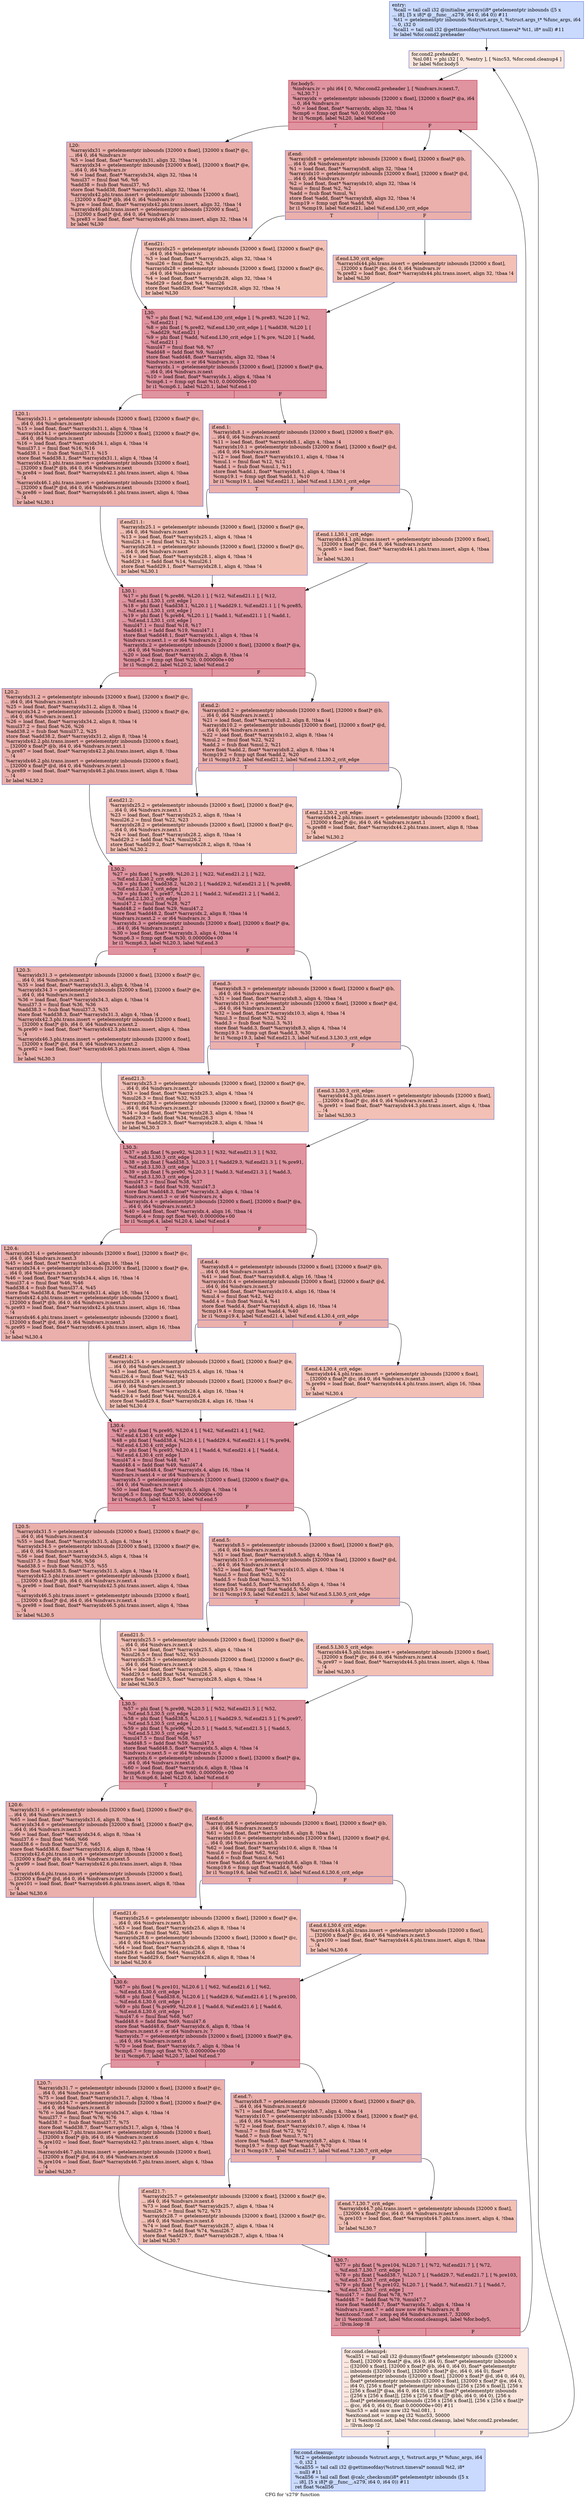digraph "CFG for 's279' function" {
	label="CFG for 's279' function";

	Node0x564c93b54bf0 [shape=record,color="#3d50c3ff", style=filled, fillcolor="#88abfd70",label="{entry:\l  %call = tail call i32 @initialise_arrays(i8* getelementptr inbounds ([5 x\l... i8], [5 x i8]* @__func__.s279, i64 0, i64 0)) #11\l  %t1 = getelementptr inbounds %struct.args_t, %struct.args_t* %func_args, i64\l... 0, i32 0\l  %call1 = tail call i32 @gettimeofday(%struct.timeval* %t1, i8* null) #11\l  br label %for.cond2.preheader\l}"];
	Node0x564c93b54bf0 -> Node0x564c93b55090;
	Node0x564c93b55090 [shape=record,color="#3d50c3ff", style=filled, fillcolor="#f3c7b170",label="{for.cond2.preheader:                              \l  %nl.081 = phi i32 [ 0, %entry ], [ %inc53, %for.cond.cleanup4 ]\l  br label %for.body5\l}"];
	Node0x564c93b55090 -> Node0x564c93b5d7f0;
	Node0x564c93b5d910 [shape=record,color="#3d50c3ff", style=filled, fillcolor="#88abfd70",label="{for.cond.cleanup:                                 \l  %t2 = getelementptr inbounds %struct.args_t, %struct.args_t* %func_args, i64\l... 0, i32 1\l  %call55 = tail call i32 @gettimeofday(%struct.timeval* nonnull %t2, i8*\l... null) #11\l  %call56 = tail call float @calc_checksum(i8* getelementptr inbounds ([5 x\l... i8], [5 x i8]* @__func__.s279, i64 0, i64 0)) #11\l  ret float %call56\l}"];
	Node0x564c93b551b0 [shape=record,color="#3d50c3ff", style=filled, fillcolor="#f3c7b170",label="{for.cond.cleanup4:                                \l  %call51 = tail call i32 @dummy(float* getelementptr inbounds ([32000 x\l... float], [32000 x float]* @a, i64 0, i64 0), float* getelementptr inbounds\l... ([32000 x float], [32000 x float]* @b, i64 0, i64 0), float* getelementptr\l... inbounds ([32000 x float], [32000 x float]* @c, i64 0, i64 0), float*\l... getelementptr inbounds ([32000 x float], [32000 x float]* @d, i64 0, i64 0),\l... float* getelementptr inbounds ([32000 x float], [32000 x float]* @e, i64 0,\l... i64 0), [256 x float]* getelementptr inbounds ([256 x [256 x float]], [256 x\l... [256 x float]]* @aa, i64 0, i64 0), [256 x float]* getelementptr inbounds\l... ([256 x [256 x float]], [256 x [256 x float]]* @bb, i64 0, i64 0), [256 x\l... float]* getelementptr inbounds ([256 x [256 x float]], [256 x [256 x float]]*\l... @cc, i64 0, i64 0), float 0.000000e+00) #11\l  %inc53 = add nuw nsw i32 %nl.081, 1\l  %exitcond.not = icmp eq i32 %inc53, 50000\l  br i1 %exitcond.not, label %for.cond.cleanup, label %for.cond2.preheader,\l... !llvm.loop !2\l|{<s0>T|<s1>F}}"];
	Node0x564c93b551b0:s0 -> Node0x564c93b5d910;
	Node0x564c93b551b0:s1 -> Node0x564c93b55090;
	Node0x564c93b5d7f0 [shape=record,color="#b70d28ff", style=filled, fillcolor="#b70d2870",label="{for.body5:                                        \l  %indvars.iv = phi i64 [ 0, %for.cond2.preheader ], [ %indvars.iv.next.7,\l... %L30.7 ]\l  %arrayidx = getelementptr inbounds [32000 x float], [32000 x float]* @a, i64\l... 0, i64 %indvars.iv\l  %0 = load float, float* %arrayidx, align 32, !tbaa !4\l  %cmp6 = fcmp ogt float %0, 0.000000e+00\l  br i1 %cmp6, label %L20, label %if.end\l|{<s0>T|<s1>F}}"];
	Node0x564c93b5d7f0:s0 -> Node0x564c93b5e640;
	Node0x564c93b5d7f0:s1 -> Node0x564c93b5e6b0;
	Node0x564c93b5e6b0 [shape=record,color="#3d50c3ff", style=filled, fillcolor="#d24b4070",label="{if.end:                                           \l  %arrayidx8 = getelementptr inbounds [32000 x float], [32000 x float]* @b,\l... i64 0, i64 %indvars.iv\l  %1 = load float, float* %arrayidx8, align 32, !tbaa !4\l  %arrayidx10 = getelementptr inbounds [32000 x float], [32000 x float]* @d,\l... i64 0, i64 %indvars.iv\l  %2 = load float, float* %arrayidx10, align 32, !tbaa !4\l  %mul = fmul float %2, %2\l  %add = fsub float %mul, %1\l  store float %add, float* %arrayidx8, align 32, !tbaa !4\l  %cmp19 = fcmp ugt float %add, %0\l  br i1 %cmp19, label %if.end21, label %if.end.L30_crit_edge\l|{<s0>T|<s1>F}}"];
	Node0x564c93b5e6b0:s0 -> Node0x564c93b5f0c0;
	Node0x564c93b5e6b0:s1 -> Node0x564c93b5f170;
	Node0x564c93b5f170 [shape=record,color="#3d50c3ff", style=filled, fillcolor="#e5705870",label="{if.end.L30_crit_edge:                             \l  %arrayidx44.phi.trans.insert = getelementptr inbounds [32000 x float],\l... [32000 x float]* @c, i64 0, i64 %indvars.iv\l  %.pre82 = load float, float* %arrayidx44.phi.trans.insert, align 32, !tbaa !4\l  br label %L30\l}"];
	Node0x564c93b5f170 -> Node0x564c93b5f520;
	Node0x564c93b5f0c0 [shape=record,color="#3d50c3ff", style=filled, fillcolor="#e5705870",label="{if.end21:                                         \l  %arrayidx25 = getelementptr inbounds [32000 x float], [32000 x float]* @e,\l... i64 0, i64 %indvars.iv\l  %3 = load float, float* %arrayidx25, align 32, !tbaa !4\l  %mul26 = fmul float %2, %3\l  %arrayidx28 = getelementptr inbounds [32000 x float], [32000 x float]* @c,\l... i64 0, i64 %indvars.iv\l  %4 = load float, float* %arrayidx28, align 32, !tbaa !4\l  %add29 = fadd float %4, %mul26\l  store float %add29, float* %arrayidx28, align 32, !tbaa !4\l  br label %L30\l}"];
	Node0x564c93b5f0c0 -> Node0x564c93b5f520;
	Node0x564c93b5e640 [shape=record,color="#3d50c3ff", style=filled, fillcolor="#d24b4070",label="{L20:                                              \l  %arrayidx31 = getelementptr inbounds [32000 x float], [32000 x float]* @c,\l... i64 0, i64 %indvars.iv\l  %5 = load float, float* %arrayidx31, align 32, !tbaa !4\l  %arrayidx34 = getelementptr inbounds [32000 x float], [32000 x float]* @e,\l... i64 0, i64 %indvars.iv\l  %6 = load float, float* %arrayidx34, align 32, !tbaa !4\l  %mul37 = fmul float %6, %6\l  %add38 = fsub float %mul37, %5\l  store float %add38, float* %arrayidx31, align 32, !tbaa !4\l  %arrayidx42.phi.trans.insert = getelementptr inbounds [32000 x float],\l... [32000 x float]* @b, i64 0, i64 %indvars.iv\l  %.pre = load float, float* %arrayidx42.phi.trans.insert, align 32, !tbaa !4\l  %arrayidx46.phi.trans.insert = getelementptr inbounds [32000 x float],\l... [32000 x float]* @d, i64 0, i64 %indvars.iv\l  %.pre83 = load float, float* %arrayidx46.phi.trans.insert, align 32, !tbaa !4\l  br label %L30\l}"];
	Node0x564c93b5e640 -> Node0x564c93b5f520;
	Node0x564c93b5f520 [shape=record,color="#b70d28ff", style=filled, fillcolor="#b70d2870",label="{L30:                                              \l  %7 = phi float [ %2, %if.end.L30_crit_edge ], [ %.pre83, %L20 ], [ %2,\l... %if.end21 ]\l  %8 = phi float [ %.pre82, %if.end.L30_crit_edge ], [ %add38, %L20 ], [\l... %add29, %if.end21 ]\l  %9 = phi float [ %add, %if.end.L30_crit_edge ], [ %.pre, %L20 ], [ %add,\l... %if.end21 ]\l  %mul47 = fmul float %8, %7\l  %add48 = fadd float %9, %mul47\l  store float %add48, float* %arrayidx, align 32, !tbaa !4\l  %indvars.iv.next = or i64 %indvars.iv, 1\l  %arrayidx.1 = getelementptr inbounds [32000 x float], [32000 x float]* @a,\l... i64 0, i64 %indvars.iv.next\l  %10 = load float, float* %arrayidx.1, align 4, !tbaa !4\l  %cmp6.1 = fcmp ogt float %10, 0.000000e+00\l  br i1 %cmp6.1, label %L20.1, label %if.end.1\l|{<s0>T|<s1>F}}"];
	Node0x564c93b5f520:s0 -> Node0x564c93b5ebd0;
	Node0x564c93b5f520:s1 -> Node0x564c93b5ec40;
	Node0x564c93b5ec40 [shape=record,color="#3d50c3ff", style=filled, fillcolor="#d24b4070",label="{if.end.1:                                         \l  %arrayidx8.1 = getelementptr inbounds [32000 x float], [32000 x float]* @b,\l... i64 0, i64 %indvars.iv.next\l  %11 = load float, float* %arrayidx8.1, align 4, !tbaa !4\l  %arrayidx10.1 = getelementptr inbounds [32000 x float], [32000 x float]* @d,\l... i64 0, i64 %indvars.iv.next\l  %12 = load float, float* %arrayidx10.1, align 4, !tbaa !4\l  %mul.1 = fmul float %12, %12\l  %add.1 = fsub float %mul.1, %11\l  store float %add.1, float* %arrayidx8.1, align 4, !tbaa !4\l  %cmp19.1 = fcmp ugt float %add.1, %10\l  br i1 %cmp19.1, label %if.end21.1, label %if.end.1.L30.1_crit_edge\l|{<s0>T|<s1>F}}"];
	Node0x564c93b5ec40:s0 -> Node0x564c93b61430;
	Node0x564c93b5ec40:s1 -> Node0x564c93b614e0;
	Node0x564c93b614e0 [shape=record,color="#3d50c3ff", style=filled, fillcolor="#e5705870",label="{if.end.1.L30.1_crit_edge:                         \l  %arrayidx44.1.phi.trans.insert = getelementptr inbounds [32000 x float],\l... [32000 x float]* @c, i64 0, i64 %indvars.iv.next\l  %.pre85 = load float, float* %arrayidx44.1.phi.trans.insert, align 4, !tbaa\l... !4\l  br label %L30.1\l}"];
	Node0x564c93b614e0 -> Node0x564c93b61840;
	Node0x564c93b61430 [shape=record,color="#3d50c3ff", style=filled, fillcolor="#e5705870",label="{if.end21.1:                                       \l  %arrayidx25.1 = getelementptr inbounds [32000 x float], [32000 x float]* @e,\l... i64 0, i64 %indvars.iv.next\l  %13 = load float, float* %arrayidx25.1, align 4, !tbaa !4\l  %mul26.1 = fmul float %12, %13\l  %arrayidx28.1 = getelementptr inbounds [32000 x float], [32000 x float]* @c,\l... i64 0, i64 %indvars.iv.next\l  %14 = load float, float* %arrayidx28.1, align 4, !tbaa !4\l  %add29.1 = fadd float %14, %mul26.1\l  store float %add29.1, float* %arrayidx28.1, align 4, !tbaa !4\l  br label %L30.1\l}"];
	Node0x564c93b61430 -> Node0x564c93b61840;
	Node0x564c93b5ebd0 [shape=record,color="#3d50c3ff", style=filled, fillcolor="#d24b4070",label="{L20.1:                                            \l  %arrayidx31.1 = getelementptr inbounds [32000 x float], [32000 x float]* @c,\l... i64 0, i64 %indvars.iv.next\l  %15 = load float, float* %arrayidx31.1, align 4, !tbaa !4\l  %arrayidx34.1 = getelementptr inbounds [32000 x float], [32000 x float]* @e,\l... i64 0, i64 %indvars.iv.next\l  %16 = load float, float* %arrayidx34.1, align 4, !tbaa !4\l  %mul37.1 = fmul float %16, %16\l  %add38.1 = fsub float %mul37.1, %15\l  store float %add38.1, float* %arrayidx31.1, align 4, !tbaa !4\l  %arrayidx42.1.phi.trans.insert = getelementptr inbounds [32000 x float],\l... [32000 x float]* @b, i64 0, i64 %indvars.iv.next\l  %.pre84 = load float, float* %arrayidx42.1.phi.trans.insert, align 4, !tbaa\l... !4\l  %arrayidx46.1.phi.trans.insert = getelementptr inbounds [32000 x float],\l... [32000 x float]* @d, i64 0, i64 %indvars.iv.next\l  %.pre86 = load float, float* %arrayidx46.1.phi.trans.insert, align 4, !tbaa\l... !4\l  br label %L30.1\l}"];
	Node0x564c93b5ebd0 -> Node0x564c93b61840;
	Node0x564c93b61840 [shape=record,color="#b70d28ff", style=filled, fillcolor="#b70d2870",label="{L30.1:                                            \l  %17 = phi float [ %.pre86, %L20.1 ], [ %12, %if.end21.1 ], [ %12,\l... %if.end.1.L30.1_crit_edge ]\l  %18 = phi float [ %add38.1, %L20.1 ], [ %add29.1, %if.end21.1 ], [ %.pre85,\l... %if.end.1.L30.1_crit_edge ]\l  %19 = phi float [ %.pre84, %L20.1 ], [ %add.1, %if.end21.1 ], [ %add.1,\l... %if.end.1.L30.1_crit_edge ]\l  %mul47.1 = fmul float %18, %17\l  %add48.1 = fadd float %19, %mul47.1\l  store float %add48.1, float* %arrayidx.1, align 4, !tbaa !4\l  %indvars.iv.next.1 = or i64 %indvars.iv, 2\l  %arrayidx.2 = getelementptr inbounds [32000 x float], [32000 x float]* @a,\l... i64 0, i64 %indvars.iv.next.1\l  %20 = load float, float* %arrayidx.2, align 8, !tbaa !4\l  %cmp6.2 = fcmp ogt float %20, 0.000000e+00\l  br i1 %cmp6.2, label %L20.2, label %if.end.2\l|{<s0>T|<s1>F}}"];
	Node0x564c93b61840:s0 -> Node0x564c93b62cc0;
	Node0x564c93b61840:s1 -> Node0x564c93b62d30;
	Node0x564c93b62d30 [shape=record,color="#3d50c3ff", style=filled, fillcolor="#d24b4070",label="{if.end.2:                                         \l  %arrayidx8.2 = getelementptr inbounds [32000 x float], [32000 x float]* @b,\l... i64 0, i64 %indvars.iv.next.1\l  %21 = load float, float* %arrayidx8.2, align 8, !tbaa !4\l  %arrayidx10.2 = getelementptr inbounds [32000 x float], [32000 x float]* @d,\l... i64 0, i64 %indvars.iv.next.1\l  %22 = load float, float* %arrayidx10.2, align 8, !tbaa !4\l  %mul.2 = fmul float %22, %22\l  %add.2 = fsub float %mul.2, %21\l  store float %add.2, float* %arrayidx8.2, align 8, !tbaa !4\l  %cmp19.2 = fcmp ugt float %add.2, %20\l  br i1 %cmp19.2, label %if.end21.2, label %if.end.2.L30.2_crit_edge\l|{<s0>T|<s1>F}}"];
	Node0x564c93b62d30:s0 -> Node0x564c93b63390;
	Node0x564c93b62d30:s1 -> Node0x564c93b63410;
	Node0x564c93b63410 [shape=record,color="#3d50c3ff", style=filled, fillcolor="#e5705870",label="{if.end.2.L30.2_crit_edge:                         \l  %arrayidx44.2.phi.trans.insert = getelementptr inbounds [32000 x float],\l... [32000 x float]* @c, i64 0, i64 %indvars.iv.next.1\l  %.pre88 = load float, float* %arrayidx44.2.phi.trans.insert, align 8, !tbaa\l... !4\l  br label %L30.2\l}"];
	Node0x564c93b63410 -> Node0x564c93b63770;
	Node0x564c93b63390 [shape=record,color="#3d50c3ff", style=filled, fillcolor="#e5705870",label="{if.end21.2:                                       \l  %arrayidx25.2 = getelementptr inbounds [32000 x float], [32000 x float]* @e,\l... i64 0, i64 %indvars.iv.next.1\l  %23 = load float, float* %arrayidx25.2, align 8, !tbaa !4\l  %mul26.2 = fmul float %22, %23\l  %arrayidx28.2 = getelementptr inbounds [32000 x float], [32000 x float]* @c,\l... i64 0, i64 %indvars.iv.next.1\l  %24 = load float, float* %arrayidx28.2, align 8, !tbaa !4\l  %add29.2 = fadd float %24, %mul26.2\l  store float %add29.2, float* %arrayidx28.2, align 8, !tbaa !4\l  br label %L30.2\l}"];
	Node0x564c93b63390 -> Node0x564c93b63770;
	Node0x564c93b62cc0 [shape=record,color="#3d50c3ff", style=filled, fillcolor="#d24b4070",label="{L20.2:                                            \l  %arrayidx31.2 = getelementptr inbounds [32000 x float], [32000 x float]* @c,\l... i64 0, i64 %indvars.iv.next.1\l  %25 = load float, float* %arrayidx31.2, align 8, !tbaa !4\l  %arrayidx34.2 = getelementptr inbounds [32000 x float], [32000 x float]* @e,\l... i64 0, i64 %indvars.iv.next.1\l  %26 = load float, float* %arrayidx34.2, align 8, !tbaa !4\l  %mul37.2 = fmul float %26, %26\l  %add38.2 = fsub float %mul37.2, %25\l  store float %add38.2, float* %arrayidx31.2, align 8, !tbaa !4\l  %arrayidx42.2.phi.trans.insert = getelementptr inbounds [32000 x float],\l... [32000 x float]* @b, i64 0, i64 %indvars.iv.next.1\l  %.pre87 = load float, float* %arrayidx42.2.phi.trans.insert, align 8, !tbaa\l... !4\l  %arrayidx46.2.phi.trans.insert = getelementptr inbounds [32000 x float],\l... [32000 x float]* @d, i64 0, i64 %indvars.iv.next.1\l  %.pre89 = load float, float* %arrayidx46.2.phi.trans.insert, align 8, !tbaa\l... !4\l  br label %L30.2\l}"];
	Node0x564c93b62cc0 -> Node0x564c93b63770;
	Node0x564c93b63770 [shape=record,color="#b70d28ff", style=filled, fillcolor="#b70d2870",label="{L30.2:                                            \l  %27 = phi float [ %.pre89, %L20.2 ], [ %22, %if.end21.2 ], [ %22,\l... %if.end.2.L30.2_crit_edge ]\l  %28 = phi float [ %add38.2, %L20.2 ], [ %add29.2, %if.end21.2 ], [ %.pre88,\l... %if.end.2.L30.2_crit_edge ]\l  %29 = phi float [ %.pre87, %L20.2 ], [ %add.2, %if.end21.2 ], [ %add.2,\l... %if.end.2.L30.2_crit_edge ]\l  %mul47.2 = fmul float %28, %27\l  %add48.2 = fadd float %29, %mul47.2\l  store float %add48.2, float* %arrayidx.2, align 8, !tbaa !4\l  %indvars.iv.next.2 = or i64 %indvars.iv, 3\l  %arrayidx.3 = getelementptr inbounds [32000 x float], [32000 x float]* @a,\l... i64 0, i64 %indvars.iv.next.2\l  %30 = load float, float* %arrayidx.3, align 4, !tbaa !4\l  %cmp6.3 = fcmp ogt float %30, 0.000000e+00\l  br i1 %cmp6.3, label %L20.3, label %if.end.3\l|{<s0>T|<s1>F}}"];
	Node0x564c93b63770:s0 -> Node0x564c93b65280;
	Node0x564c93b63770:s1 -> Node0x564c93b652f0;
	Node0x564c93b652f0 [shape=record,color="#3d50c3ff", style=filled, fillcolor="#d24b4070",label="{if.end.3:                                         \l  %arrayidx8.3 = getelementptr inbounds [32000 x float], [32000 x float]* @b,\l... i64 0, i64 %indvars.iv.next.2\l  %31 = load float, float* %arrayidx8.3, align 4, !tbaa !4\l  %arrayidx10.3 = getelementptr inbounds [32000 x float], [32000 x float]* @d,\l... i64 0, i64 %indvars.iv.next.2\l  %32 = load float, float* %arrayidx10.3, align 4, !tbaa !4\l  %mul.3 = fmul float %32, %32\l  %add.3 = fsub float %mul.3, %31\l  store float %add.3, float* %arrayidx8.3, align 4, !tbaa !4\l  %cmp19.3 = fcmp ugt float %add.3, %30\l  br i1 %cmp19.3, label %if.end21.3, label %if.end.3.L30.3_crit_edge\l|{<s0>T|<s1>F}}"];
	Node0x564c93b652f0:s0 -> Node0x564c93b65950;
	Node0x564c93b652f0:s1 -> Node0x564c93b659d0;
	Node0x564c93b659d0 [shape=record,color="#3d50c3ff", style=filled, fillcolor="#e5705870",label="{if.end.3.L30.3_crit_edge:                         \l  %arrayidx44.3.phi.trans.insert = getelementptr inbounds [32000 x float],\l... [32000 x float]* @c, i64 0, i64 %indvars.iv.next.2\l  %.pre91 = load float, float* %arrayidx44.3.phi.trans.insert, align 4, !tbaa\l... !4\l  br label %L30.3\l}"];
	Node0x564c93b659d0 -> Node0x564c93b65d30;
	Node0x564c93b65950 [shape=record,color="#3d50c3ff", style=filled, fillcolor="#e5705870",label="{if.end21.3:                                       \l  %arrayidx25.3 = getelementptr inbounds [32000 x float], [32000 x float]* @e,\l... i64 0, i64 %indvars.iv.next.2\l  %33 = load float, float* %arrayidx25.3, align 4, !tbaa !4\l  %mul26.3 = fmul float %32, %33\l  %arrayidx28.3 = getelementptr inbounds [32000 x float], [32000 x float]* @c,\l... i64 0, i64 %indvars.iv.next.2\l  %34 = load float, float* %arrayidx28.3, align 4, !tbaa !4\l  %add29.3 = fadd float %34, %mul26.3\l  store float %add29.3, float* %arrayidx28.3, align 4, !tbaa !4\l  br label %L30.3\l}"];
	Node0x564c93b65950 -> Node0x564c93b65d30;
	Node0x564c93b65280 [shape=record,color="#3d50c3ff", style=filled, fillcolor="#d24b4070",label="{L20.3:                                            \l  %arrayidx31.3 = getelementptr inbounds [32000 x float], [32000 x float]* @c,\l... i64 0, i64 %indvars.iv.next.2\l  %35 = load float, float* %arrayidx31.3, align 4, !tbaa !4\l  %arrayidx34.3 = getelementptr inbounds [32000 x float], [32000 x float]* @e,\l... i64 0, i64 %indvars.iv.next.2\l  %36 = load float, float* %arrayidx34.3, align 4, !tbaa !4\l  %mul37.3 = fmul float %36, %36\l  %add38.3 = fsub float %mul37.3, %35\l  store float %add38.3, float* %arrayidx31.3, align 4, !tbaa !4\l  %arrayidx42.3.phi.trans.insert = getelementptr inbounds [32000 x float],\l... [32000 x float]* @b, i64 0, i64 %indvars.iv.next.2\l  %.pre90 = load float, float* %arrayidx42.3.phi.trans.insert, align 4, !tbaa\l... !4\l  %arrayidx46.3.phi.trans.insert = getelementptr inbounds [32000 x float],\l... [32000 x float]* @d, i64 0, i64 %indvars.iv.next.2\l  %.pre92 = load float, float* %arrayidx46.3.phi.trans.insert, align 4, !tbaa\l... !4\l  br label %L30.3\l}"];
	Node0x564c93b65280 -> Node0x564c93b65d30;
	Node0x564c93b65d30 [shape=record,color="#b70d28ff", style=filled, fillcolor="#b70d2870",label="{L30.3:                                            \l  %37 = phi float [ %.pre92, %L20.3 ], [ %32, %if.end21.3 ], [ %32,\l... %if.end.3.L30.3_crit_edge ]\l  %38 = phi float [ %add38.3, %L20.3 ], [ %add29.3, %if.end21.3 ], [ %.pre91,\l... %if.end.3.L30.3_crit_edge ]\l  %39 = phi float [ %.pre90, %L20.3 ], [ %add.3, %if.end21.3 ], [ %add.3,\l... %if.end.3.L30.3_crit_edge ]\l  %mul47.3 = fmul float %38, %37\l  %add48.3 = fadd float %39, %mul47.3\l  store float %add48.3, float* %arrayidx.3, align 4, !tbaa !4\l  %indvars.iv.next.3 = or i64 %indvars.iv, 4\l  %arrayidx.4 = getelementptr inbounds [32000 x float], [32000 x float]* @a,\l... i64 0, i64 %indvars.iv.next.3\l  %40 = load float, float* %arrayidx.4, align 16, !tbaa !4\l  %cmp6.4 = fcmp ogt float %40, 0.000000e+00\l  br i1 %cmp6.4, label %L20.4, label %if.end.4\l|{<s0>T|<s1>F}}"];
	Node0x564c93b65d30:s0 -> Node0x564c93b67240;
	Node0x564c93b65d30:s1 -> Node0x564c93b672b0;
	Node0x564c93b672b0 [shape=record,color="#3d50c3ff", style=filled, fillcolor="#d24b4070",label="{if.end.4:                                         \l  %arrayidx8.4 = getelementptr inbounds [32000 x float], [32000 x float]* @b,\l... i64 0, i64 %indvars.iv.next.3\l  %41 = load float, float* %arrayidx8.4, align 16, !tbaa !4\l  %arrayidx10.4 = getelementptr inbounds [32000 x float], [32000 x float]* @d,\l... i64 0, i64 %indvars.iv.next.3\l  %42 = load float, float* %arrayidx10.4, align 16, !tbaa !4\l  %mul.4 = fmul float %42, %42\l  %add.4 = fsub float %mul.4, %41\l  store float %add.4, float* %arrayidx8.4, align 16, !tbaa !4\l  %cmp19.4 = fcmp ugt float %add.4, %40\l  br i1 %cmp19.4, label %if.end21.4, label %if.end.4.L30.4_crit_edge\l|{<s0>T|<s1>F}}"];
	Node0x564c93b672b0:s0 -> Node0x564c93b67910;
	Node0x564c93b672b0:s1 -> Node0x564c93b67990;
	Node0x564c93b67990 [shape=record,color="#3d50c3ff", style=filled, fillcolor="#e5705870",label="{if.end.4.L30.4_crit_edge:                         \l  %arrayidx44.4.phi.trans.insert = getelementptr inbounds [32000 x float],\l... [32000 x float]* @c, i64 0, i64 %indvars.iv.next.3\l  %.pre94 = load float, float* %arrayidx44.4.phi.trans.insert, align 16, !tbaa\l... !4\l  br label %L30.4\l}"];
	Node0x564c93b67990 -> Node0x564c93b67cf0;
	Node0x564c93b67910 [shape=record,color="#3d50c3ff", style=filled, fillcolor="#e5705870",label="{if.end21.4:                                       \l  %arrayidx25.4 = getelementptr inbounds [32000 x float], [32000 x float]* @e,\l... i64 0, i64 %indvars.iv.next.3\l  %43 = load float, float* %arrayidx25.4, align 16, !tbaa !4\l  %mul26.4 = fmul float %42, %43\l  %arrayidx28.4 = getelementptr inbounds [32000 x float], [32000 x float]* @c,\l... i64 0, i64 %indvars.iv.next.3\l  %44 = load float, float* %arrayidx28.4, align 16, !tbaa !4\l  %add29.4 = fadd float %44, %mul26.4\l  store float %add29.4, float* %arrayidx28.4, align 16, !tbaa !4\l  br label %L30.4\l}"];
	Node0x564c93b67910 -> Node0x564c93b67cf0;
	Node0x564c93b67240 [shape=record,color="#3d50c3ff", style=filled, fillcolor="#d24b4070",label="{L20.4:                                            \l  %arrayidx31.4 = getelementptr inbounds [32000 x float], [32000 x float]* @c,\l... i64 0, i64 %indvars.iv.next.3\l  %45 = load float, float* %arrayidx31.4, align 16, !tbaa !4\l  %arrayidx34.4 = getelementptr inbounds [32000 x float], [32000 x float]* @e,\l... i64 0, i64 %indvars.iv.next.3\l  %46 = load float, float* %arrayidx34.4, align 16, !tbaa !4\l  %mul37.4 = fmul float %46, %46\l  %add38.4 = fsub float %mul37.4, %45\l  store float %add38.4, float* %arrayidx31.4, align 16, !tbaa !4\l  %arrayidx42.4.phi.trans.insert = getelementptr inbounds [32000 x float],\l... [32000 x float]* @b, i64 0, i64 %indvars.iv.next.3\l  %.pre93 = load float, float* %arrayidx42.4.phi.trans.insert, align 16, !tbaa\l... !4\l  %arrayidx46.4.phi.trans.insert = getelementptr inbounds [32000 x float],\l... [32000 x float]* @d, i64 0, i64 %indvars.iv.next.3\l  %.pre95 = load float, float* %arrayidx46.4.phi.trans.insert, align 16, !tbaa\l... !4\l  br label %L30.4\l}"];
	Node0x564c93b67240 -> Node0x564c93b67cf0;
	Node0x564c93b67cf0 [shape=record,color="#b70d28ff", style=filled, fillcolor="#b70d2870",label="{L30.4:                                            \l  %47 = phi float [ %.pre95, %L20.4 ], [ %42, %if.end21.4 ], [ %42,\l... %if.end.4.L30.4_crit_edge ]\l  %48 = phi float [ %add38.4, %L20.4 ], [ %add29.4, %if.end21.4 ], [ %.pre94,\l... %if.end.4.L30.4_crit_edge ]\l  %49 = phi float [ %.pre93, %L20.4 ], [ %add.4, %if.end21.4 ], [ %add.4,\l... %if.end.4.L30.4_crit_edge ]\l  %mul47.4 = fmul float %48, %47\l  %add48.4 = fadd float %49, %mul47.4\l  store float %add48.4, float* %arrayidx.4, align 16, !tbaa !4\l  %indvars.iv.next.4 = or i64 %indvars.iv, 5\l  %arrayidx.5 = getelementptr inbounds [32000 x float], [32000 x float]* @a,\l... i64 0, i64 %indvars.iv.next.4\l  %50 = load float, float* %arrayidx.5, align 4, !tbaa !4\l  %cmp6.5 = fcmp ogt float %50, 0.000000e+00\l  br i1 %cmp6.5, label %L20.5, label %if.end.5\l|{<s0>T|<s1>F}}"];
	Node0x564c93b67cf0:s0 -> Node0x564c93b69200;
	Node0x564c93b67cf0:s1 -> Node0x564c93b69270;
	Node0x564c93b69270 [shape=record,color="#3d50c3ff", style=filled, fillcolor="#d24b4070",label="{if.end.5:                                         \l  %arrayidx8.5 = getelementptr inbounds [32000 x float], [32000 x float]* @b,\l... i64 0, i64 %indvars.iv.next.4\l  %51 = load float, float* %arrayidx8.5, align 4, !tbaa !4\l  %arrayidx10.5 = getelementptr inbounds [32000 x float], [32000 x float]* @d,\l... i64 0, i64 %indvars.iv.next.4\l  %52 = load float, float* %arrayidx10.5, align 4, !tbaa !4\l  %mul.5 = fmul float %52, %52\l  %add.5 = fsub float %mul.5, %51\l  store float %add.5, float* %arrayidx8.5, align 4, !tbaa !4\l  %cmp19.5 = fcmp ugt float %add.5, %50\l  br i1 %cmp19.5, label %if.end21.5, label %if.end.5.L30.5_crit_edge\l|{<s0>T|<s1>F}}"];
	Node0x564c93b69270:s0 -> Node0x564c93b698d0;
	Node0x564c93b69270:s1 -> Node0x564c93b69950;
	Node0x564c93b69950 [shape=record,color="#3d50c3ff", style=filled, fillcolor="#e5705870",label="{if.end.5.L30.5_crit_edge:                         \l  %arrayidx44.5.phi.trans.insert = getelementptr inbounds [32000 x float],\l... [32000 x float]* @c, i64 0, i64 %indvars.iv.next.4\l  %.pre97 = load float, float* %arrayidx44.5.phi.trans.insert, align 4, !tbaa\l... !4\l  br label %L30.5\l}"];
	Node0x564c93b69950 -> Node0x564c93b69cb0;
	Node0x564c93b698d0 [shape=record,color="#3d50c3ff", style=filled, fillcolor="#e5705870",label="{if.end21.5:                                       \l  %arrayidx25.5 = getelementptr inbounds [32000 x float], [32000 x float]* @e,\l... i64 0, i64 %indvars.iv.next.4\l  %53 = load float, float* %arrayidx25.5, align 4, !tbaa !4\l  %mul26.5 = fmul float %52, %53\l  %arrayidx28.5 = getelementptr inbounds [32000 x float], [32000 x float]* @c,\l... i64 0, i64 %indvars.iv.next.4\l  %54 = load float, float* %arrayidx28.5, align 4, !tbaa !4\l  %add29.5 = fadd float %54, %mul26.5\l  store float %add29.5, float* %arrayidx28.5, align 4, !tbaa !4\l  br label %L30.5\l}"];
	Node0x564c93b698d0 -> Node0x564c93b69cb0;
	Node0x564c93b69200 [shape=record,color="#3d50c3ff", style=filled, fillcolor="#d24b4070",label="{L20.5:                                            \l  %arrayidx31.5 = getelementptr inbounds [32000 x float], [32000 x float]* @c,\l... i64 0, i64 %indvars.iv.next.4\l  %55 = load float, float* %arrayidx31.5, align 4, !tbaa !4\l  %arrayidx34.5 = getelementptr inbounds [32000 x float], [32000 x float]* @e,\l... i64 0, i64 %indvars.iv.next.4\l  %56 = load float, float* %arrayidx34.5, align 4, !tbaa !4\l  %mul37.5 = fmul float %56, %56\l  %add38.5 = fsub float %mul37.5, %55\l  store float %add38.5, float* %arrayidx31.5, align 4, !tbaa !4\l  %arrayidx42.5.phi.trans.insert = getelementptr inbounds [32000 x float],\l... [32000 x float]* @b, i64 0, i64 %indvars.iv.next.4\l  %.pre96 = load float, float* %arrayidx42.5.phi.trans.insert, align 4, !tbaa\l... !4\l  %arrayidx46.5.phi.trans.insert = getelementptr inbounds [32000 x float],\l... [32000 x float]* @d, i64 0, i64 %indvars.iv.next.4\l  %.pre98 = load float, float* %arrayidx46.5.phi.trans.insert, align 4, !tbaa\l... !4\l  br label %L30.5\l}"];
	Node0x564c93b69200 -> Node0x564c93b69cb0;
	Node0x564c93b69cb0 [shape=record,color="#b70d28ff", style=filled, fillcolor="#b70d2870",label="{L30.5:                                            \l  %57 = phi float [ %.pre98, %L20.5 ], [ %52, %if.end21.5 ], [ %52,\l... %if.end.5.L30.5_crit_edge ]\l  %58 = phi float [ %add38.5, %L20.5 ], [ %add29.5, %if.end21.5 ], [ %.pre97,\l... %if.end.5.L30.5_crit_edge ]\l  %59 = phi float [ %.pre96, %L20.5 ], [ %add.5, %if.end21.5 ], [ %add.5,\l... %if.end.5.L30.5_crit_edge ]\l  %mul47.5 = fmul float %58, %57\l  %add48.5 = fadd float %59, %mul47.5\l  store float %add48.5, float* %arrayidx.5, align 4, !tbaa !4\l  %indvars.iv.next.5 = or i64 %indvars.iv, 6\l  %arrayidx.6 = getelementptr inbounds [32000 x float], [32000 x float]* @a,\l... i64 0, i64 %indvars.iv.next.5\l  %60 = load float, float* %arrayidx.6, align 8, !tbaa !4\l  %cmp6.6 = fcmp ogt float %60, 0.000000e+00\l  br i1 %cmp6.6, label %L20.6, label %if.end.6\l|{<s0>T|<s1>F}}"];
	Node0x564c93b69cb0:s0 -> Node0x564c93b64170;
	Node0x564c93b69cb0:s1 -> Node0x564c93b641e0;
	Node0x564c93b641e0 [shape=record,color="#3d50c3ff", style=filled, fillcolor="#d24b4070",label="{if.end.6:                                         \l  %arrayidx8.6 = getelementptr inbounds [32000 x float], [32000 x float]* @b,\l... i64 0, i64 %indvars.iv.next.5\l  %61 = load float, float* %arrayidx8.6, align 8, !tbaa !4\l  %arrayidx10.6 = getelementptr inbounds [32000 x float], [32000 x float]* @d,\l... i64 0, i64 %indvars.iv.next.5\l  %62 = load float, float* %arrayidx10.6, align 8, !tbaa !4\l  %mul.6 = fmul float %62, %62\l  %add.6 = fsub float %mul.6, %61\l  store float %add.6, float* %arrayidx8.6, align 8, !tbaa !4\l  %cmp19.6 = fcmp ugt float %add.6, %60\l  br i1 %cmp19.6, label %if.end21.6, label %if.end.6.L30.6_crit_edge\l|{<s0>T|<s1>F}}"];
	Node0x564c93b641e0:s0 -> Node0x564c93b64840;
	Node0x564c93b641e0:s1 -> Node0x564c93b648c0;
	Node0x564c93b648c0 [shape=record,color="#3d50c3ff", style=filled, fillcolor="#e5705870",label="{if.end.6.L30.6_crit_edge:                         \l  %arrayidx44.6.phi.trans.insert = getelementptr inbounds [32000 x float],\l... [32000 x float]* @c, i64 0, i64 %indvars.iv.next.5\l  %.pre100 = load float, float* %arrayidx44.6.phi.trans.insert, align 8, !tbaa\l... !4\l  br label %L30.6\l}"];
	Node0x564c93b648c0 -> Node0x564c93b64c20;
	Node0x564c93b64840 [shape=record,color="#3d50c3ff", style=filled, fillcolor="#e5705870",label="{if.end21.6:                                       \l  %arrayidx25.6 = getelementptr inbounds [32000 x float], [32000 x float]* @e,\l... i64 0, i64 %indvars.iv.next.5\l  %63 = load float, float* %arrayidx25.6, align 8, !tbaa !4\l  %mul26.6 = fmul float %62, %63\l  %arrayidx28.6 = getelementptr inbounds [32000 x float], [32000 x float]* @c,\l... i64 0, i64 %indvars.iv.next.5\l  %64 = load float, float* %arrayidx28.6, align 8, !tbaa !4\l  %add29.6 = fadd float %64, %mul26.6\l  store float %add29.6, float* %arrayidx28.6, align 8, !tbaa !4\l  br label %L30.6\l}"];
	Node0x564c93b64840 -> Node0x564c93b64c20;
	Node0x564c93b64170 [shape=record,color="#3d50c3ff", style=filled, fillcolor="#d24b4070",label="{L20.6:                                            \l  %arrayidx31.6 = getelementptr inbounds [32000 x float], [32000 x float]* @c,\l... i64 0, i64 %indvars.iv.next.5\l  %65 = load float, float* %arrayidx31.6, align 8, !tbaa !4\l  %arrayidx34.6 = getelementptr inbounds [32000 x float], [32000 x float]* @e,\l... i64 0, i64 %indvars.iv.next.5\l  %66 = load float, float* %arrayidx34.6, align 8, !tbaa !4\l  %mul37.6 = fmul float %66, %66\l  %add38.6 = fsub float %mul37.6, %65\l  store float %add38.6, float* %arrayidx31.6, align 8, !tbaa !4\l  %arrayidx42.6.phi.trans.insert = getelementptr inbounds [32000 x float],\l... [32000 x float]* @b, i64 0, i64 %indvars.iv.next.5\l  %.pre99 = load float, float* %arrayidx42.6.phi.trans.insert, align 8, !tbaa\l... !4\l  %arrayidx46.6.phi.trans.insert = getelementptr inbounds [32000 x float],\l... [32000 x float]* @d, i64 0, i64 %indvars.iv.next.5\l  %.pre101 = load float, float* %arrayidx46.6.phi.trans.insert, align 8, !tbaa\l... !4\l  br label %L30.6\l}"];
	Node0x564c93b64170 -> Node0x564c93b64c20;
	Node0x564c93b64c20 [shape=record,color="#b70d28ff", style=filled, fillcolor="#b70d2870",label="{L30.6:                                            \l  %67 = phi float [ %.pre101, %L20.6 ], [ %62, %if.end21.6 ], [ %62,\l... %if.end.6.L30.6_crit_edge ]\l  %68 = phi float [ %add38.6, %L20.6 ], [ %add29.6, %if.end21.6 ], [ %.pre100,\l... %if.end.6.L30.6_crit_edge ]\l  %69 = phi float [ %.pre99, %L20.6 ], [ %add.6, %if.end21.6 ], [ %add.6,\l... %if.end.6.L30.6_crit_edge ]\l  %mul47.6 = fmul float %68, %67\l  %add48.6 = fadd float %69, %mul47.6\l  store float %add48.6, float* %arrayidx.6, align 8, !tbaa !4\l  %indvars.iv.next.6 = or i64 %indvars.iv, 7\l  %arrayidx.7 = getelementptr inbounds [32000 x float], [32000 x float]* @a,\l... i64 0, i64 %indvars.iv.next.6\l  %70 = load float, float* %arrayidx.7, align 4, !tbaa !4\l  %cmp6.7 = fcmp ogt float %70, 0.000000e+00\l  br i1 %cmp6.7, label %L20.7, label %if.end.7\l|{<s0>T|<s1>F}}"];
	Node0x564c93b64c20:s0 -> Node0x564c93b6dd80;
	Node0x564c93b64c20:s1 -> Node0x564c93b6ddf0;
	Node0x564c93b6ddf0 [shape=record,color="#3d50c3ff", style=filled, fillcolor="#d24b4070",label="{if.end.7:                                         \l  %arrayidx8.7 = getelementptr inbounds [32000 x float], [32000 x float]* @b,\l... i64 0, i64 %indvars.iv.next.6\l  %71 = load float, float* %arrayidx8.7, align 4, !tbaa !4\l  %arrayidx10.7 = getelementptr inbounds [32000 x float], [32000 x float]* @d,\l... i64 0, i64 %indvars.iv.next.6\l  %72 = load float, float* %arrayidx10.7, align 4, !tbaa !4\l  %mul.7 = fmul float %72, %72\l  %add.7 = fsub float %mul.7, %71\l  store float %add.7, float* %arrayidx8.7, align 4, !tbaa !4\l  %cmp19.7 = fcmp ugt float %add.7, %70\l  br i1 %cmp19.7, label %if.end21.7, label %if.end.7.L30.7_crit_edge\l|{<s0>T|<s1>F}}"];
	Node0x564c93b6ddf0:s0 -> Node0x564c93b6e450;
	Node0x564c93b6ddf0:s1 -> Node0x564c93b6e4d0;
	Node0x564c93b6e4d0 [shape=record,color="#3d50c3ff", style=filled, fillcolor="#e5705870",label="{if.end.7.L30.7_crit_edge:                         \l  %arrayidx44.7.phi.trans.insert = getelementptr inbounds [32000 x float],\l... [32000 x float]* @c, i64 0, i64 %indvars.iv.next.6\l  %.pre103 = load float, float* %arrayidx44.7.phi.trans.insert, align 4, !tbaa\l... !4\l  br label %L30.7\l}"];
	Node0x564c93b6e4d0 -> Node0x564c93b5e350;
	Node0x564c93b6e450 [shape=record,color="#3d50c3ff", style=filled, fillcolor="#e5705870",label="{if.end21.7:                                       \l  %arrayidx25.7 = getelementptr inbounds [32000 x float], [32000 x float]* @e,\l... i64 0, i64 %indvars.iv.next.6\l  %73 = load float, float* %arrayidx25.7, align 4, !tbaa !4\l  %mul26.7 = fmul float %72, %73\l  %arrayidx28.7 = getelementptr inbounds [32000 x float], [32000 x float]* @c,\l... i64 0, i64 %indvars.iv.next.6\l  %74 = load float, float* %arrayidx28.7, align 4, !tbaa !4\l  %add29.7 = fadd float %74, %mul26.7\l  store float %add29.7, float* %arrayidx28.7, align 4, !tbaa !4\l  br label %L30.7\l}"];
	Node0x564c93b6e450 -> Node0x564c93b5e350;
	Node0x564c93b6dd80 [shape=record,color="#3d50c3ff", style=filled, fillcolor="#d24b4070",label="{L20.7:                                            \l  %arrayidx31.7 = getelementptr inbounds [32000 x float], [32000 x float]* @c,\l... i64 0, i64 %indvars.iv.next.6\l  %75 = load float, float* %arrayidx31.7, align 4, !tbaa !4\l  %arrayidx34.7 = getelementptr inbounds [32000 x float], [32000 x float]* @e,\l... i64 0, i64 %indvars.iv.next.6\l  %76 = load float, float* %arrayidx34.7, align 4, !tbaa !4\l  %mul37.7 = fmul float %76, %76\l  %add38.7 = fsub float %mul37.7, %75\l  store float %add38.7, float* %arrayidx31.7, align 4, !tbaa !4\l  %arrayidx42.7.phi.trans.insert = getelementptr inbounds [32000 x float],\l... [32000 x float]* @b, i64 0, i64 %indvars.iv.next.6\l  %.pre102 = load float, float* %arrayidx42.7.phi.trans.insert, align 4, !tbaa\l... !4\l  %arrayidx46.7.phi.trans.insert = getelementptr inbounds [32000 x float],\l... [32000 x float]* @d, i64 0, i64 %indvars.iv.next.6\l  %.pre104 = load float, float* %arrayidx46.7.phi.trans.insert, align 4, !tbaa\l... !4\l  br label %L30.7\l}"];
	Node0x564c93b6dd80 -> Node0x564c93b5e350;
	Node0x564c93b5e350 [shape=record,color="#b70d28ff", style=filled, fillcolor="#b70d2870",label="{L30.7:                                            \l  %77 = phi float [ %.pre104, %L20.7 ], [ %72, %if.end21.7 ], [ %72,\l... %if.end.7.L30.7_crit_edge ]\l  %78 = phi float [ %add38.7, %L20.7 ], [ %add29.7, %if.end21.7 ], [ %.pre103,\l... %if.end.7.L30.7_crit_edge ]\l  %79 = phi float [ %.pre102, %L20.7 ], [ %add.7, %if.end21.7 ], [ %add.7,\l... %if.end.7.L30.7_crit_edge ]\l  %mul47.7 = fmul float %78, %77\l  %add48.7 = fadd float %79, %mul47.7\l  store float %add48.7, float* %arrayidx.7, align 4, !tbaa !4\l  %indvars.iv.next.7 = add nuw nsw i64 %indvars.iv, 8\l  %exitcond.7.not = icmp eq i64 %indvars.iv.next.7, 32000\l  br i1 %exitcond.7.not, label %for.cond.cleanup4, label %for.body5,\l... !llvm.loop !8\l|{<s0>T|<s1>F}}"];
	Node0x564c93b5e350:s0 -> Node0x564c93b551b0;
	Node0x564c93b5e350:s1 -> Node0x564c93b5d7f0;
}
